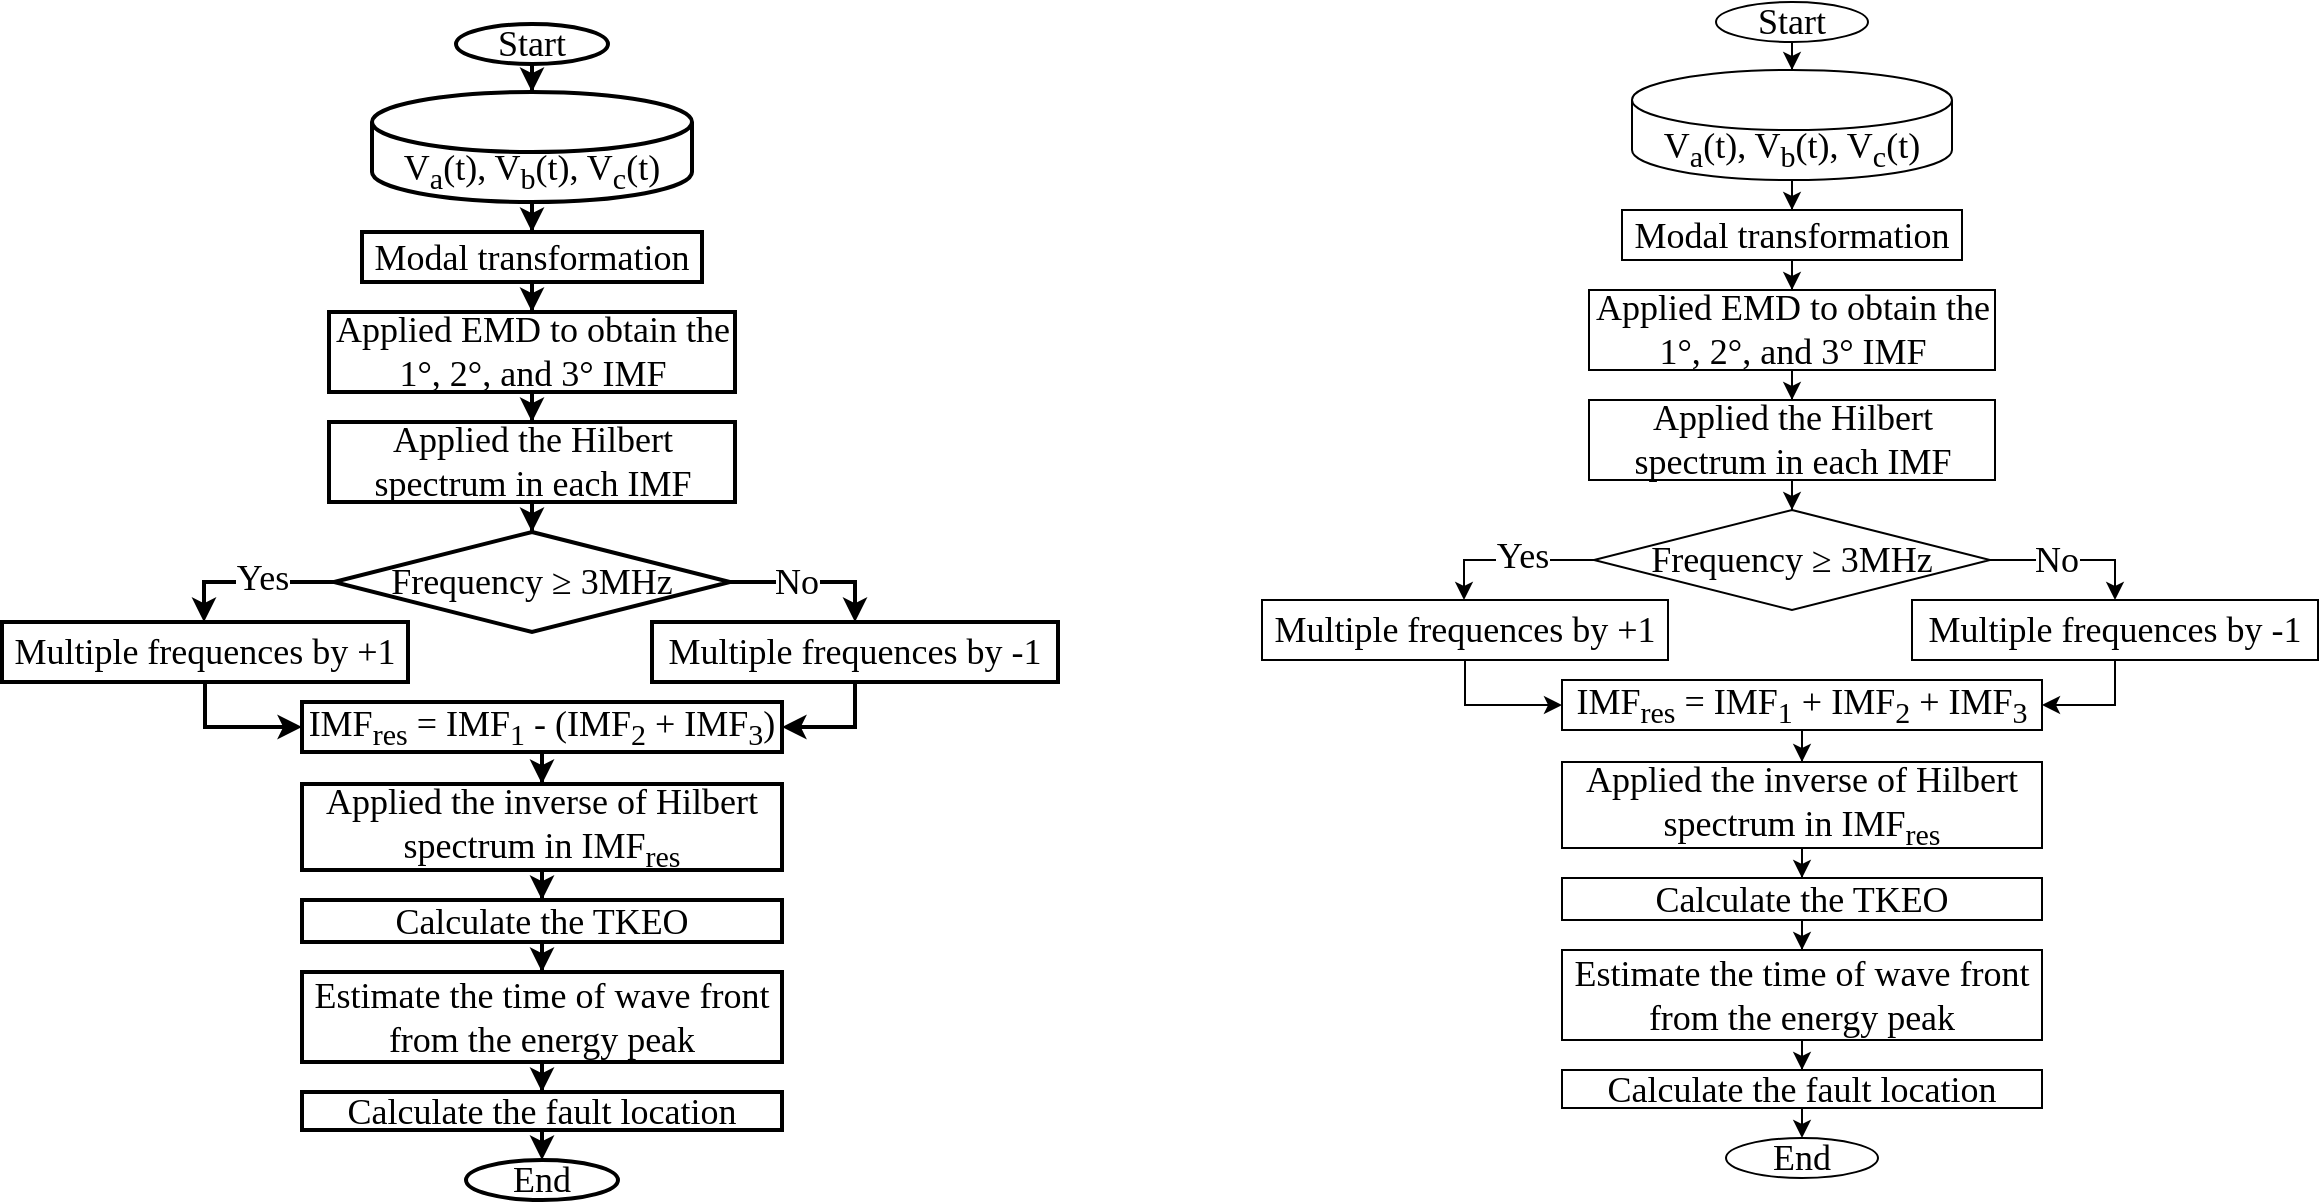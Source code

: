 <mxfile version="24.8.3">
  <diagram name="Página-1" id="0zwEAk_isAbfg22mW7ZQ">
    <mxGraphModel dx="288" dy="160" grid="1" gridSize="5" guides="1" tooltips="1" connect="1" arrows="1" fold="1" page="1" pageScale="1" pageWidth="827" pageHeight="1169" math="0" shadow="0">
      <root>
        <mxCell id="0" />
        <mxCell id="1" parent="0" />
        <mxCell id="dHt0ZBcLm3qYKbVKPIH8-21" value="" style="edgeStyle=orthogonalEdgeStyle;rounded=0;orthogonalLoop=1;jettySize=auto;html=1;strokeWidth=2;" edge="1" parent="1" source="dHt0ZBcLm3qYKbVKPIH8-1" target="dHt0ZBcLm3qYKbVKPIH8-3">
          <mxGeometry relative="1" as="geometry" />
        </mxCell>
        <mxCell id="dHt0ZBcLm3qYKbVKPIH8-1" value="&lt;font style=&quot;font-size: 18px;&quot; face=&quot;Times New Roman&quot;&gt;Start&lt;/font&gt;" style="ellipse;whiteSpace=wrap;html=1;strokeWidth=2;" vertex="1" parent="1">
          <mxGeometry x="522" y="81" width="76" height="20" as="geometry" />
        </mxCell>
        <mxCell id="dHt0ZBcLm3qYKbVKPIH8-22" value="" style="edgeStyle=orthogonalEdgeStyle;rounded=0;orthogonalLoop=1;jettySize=auto;html=1;strokeWidth=2;" edge="1" parent="1" source="dHt0ZBcLm3qYKbVKPIH8-3" target="dHt0ZBcLm3qYKbVKPIH8-4">
          <mxGeometry relative="1" as="geometry" />
        </mxCell>
        <mxCell id="dHt0ZBcLm3qYKbVKPIH8-3" value="&lt;font style=&quot;font-size: 18px;&quot; face=&quot;Times New Roman&quot;&gt;V&lt;sub&gt;a&lt;/sub&gt;(t), V&lt;sub&gt;b&lt;/sub&gt;(t), V&lt;sub&gt;c&lt;/sub&gt;(t)&lt;/font&gt;" style="shape=cylinder3;whiteSpace=wrap;html=1;boundedLbl=1;backgroundOutline=1;size=15;strokeWidth=2;" vertex="1" parent="1">
          <mxGeometry x="480" y="115" width="160" height="55" as="geometry" />
        </mxCell>
        <mxCell id="dHt0ZBcLm3qYKbVKPIH8-24" value="" style="edgeStyle=orthogonalEdgeStyle;rounded=0;orthogonalLoop=1;jettySize=auto;html=1;strokeWidth=2;" edge="1" parent="1" source="dHt0ZBcLm3qYKbVKPIH8-4" target="dHt0ZBcLm3qYKbVKPIH8-5">
          <mxGeometry relative="1" as="geometry" />
        </mxCell>
        <mxCell id="dHt0ZBcLm3qYKbVKPIH8-4" value="&lt;font face=&quot;Times New Roman&quot; style=&quot;font-size: 18px;&quot;&gt;Modal transformation&lt;/font&gt;" style="rounded=0;whiteSpace=wrap;html=1;strokeWidth=2;" vertex="1" parent="1">
          <mxGeometry x="475" y="185" width="170" height="25" as="geometry" />
        </mxCell>
        <mxCell id="dHt0ZBcLm3qYKbVKPIH8-25" value="" style="edgeStyle=orthogonalEdgeStyle;rounded=0;orthogonalLoop=1;jettySize=auto;html=1;strokeWidth=2;" edge="1" parent="1" source="dHt0ZBcLm3qYKbVKPIH8-5" target="dHt0ZBcLm3qYKbVKPIH8-6">
          <mxGeometry relative="1" as="geometry" />
        </mxCell>
        <mxCell id="dHt0ZBcLm3qYKbVKPIH8-5" value="&lt;font face=&quot;Times New Roman&quot; style=&quot;font-size: 18px;&quot;&gt;Applied EMD to obtain the 1°, 2°, and 3° IMF&lt;/font&gt;" style="rounded=0;whiteSpace=wrap;html=1;strokeWidth=2;" vertex="1" parent="1">
          <mxGeometry x="458.5" y="225" width="203" height="40" as="geometry" />
        </mxCell>
        <mxCell id="dHt0ZBcLm3qYKbVKPIH8-26" value="" style="edgeStyle=orthogonalEdgeStyle;rounded=0;orthogonalLoop=1;jettySize=auto;html=1;strokeWidth=2;" edge="1" parent="1" source="dHt0ZBcLm3qYKbVKPIH8-6" target="dHt0ZBcLm3qYKbVKPIH8-16">
          <mxGeometry relative="1" as="geometry" />
        </mxCell>
        <mxCell id="dHt0ZBcLm3qYKbVKPIH8-6" value="&lt;font face=&quot;Times New Roman&quot; style=&quot;font-size: 18px;&quot;&gt;Applied the Hilbert spectrum in each IMF&lt;/font&gt;" style="rounded=0;whiteSpace=wrap;html=1;strokeWidth=2;" vertex="1" parent="1">
          <mxGeometry x="458.5" y="280" width="203" height="40" as="geometry" />
        </mxCell>
        <mxCell id="dHt0ZBcLm3qYKbVKPIH8-29" style="edgeStyle=orthogonalEdgeStyle;rounded=0;orthogonalLoop=1;jettySize=auto;html=1;entryX=0;entryY=0.5;entryDx=0;entryDy=0;strokeWidth=2;" edge="1" parent="1" source="dHt0ZBcLm3qYKbVKPIH8-7" target="dHt0ZBcLm3qYKbVKPIH8-9">
          <mxGeometry relative="1" as="geometry" />
        </mxCell>
        <mxCell id="dHt0ZBcLm3qYKbVKPIH8-7" value="&lt;font face=&quot;Times New Roman&quot; style=&quot;font-size: 18px;&quot;&gt;Multiple frequences by +1&lt;/font&gt;" style="rounded=0;whiteSpace=wrap;html=1;strokeWidth=2;" vertex="1" parent="1">
          <mxGeometry x="295" y="380" width="203" height="30" as="geometry" />
        </mxCell>
        <mxCell id="dHt0ZBcLm3qYKbVKPIH8-30" style="edgeStyle=orthogonalEdgeStyle;rounded=0;orthogonalLoop=1;jettySize=auto;html=1;entryX=1;entryY=0.5;entryDx=0;entryDy=0;strokeWidth=2;" edge="1" parent="1" source="dHt0ZBcLm3qYKbVKPIH8-8" target="dHt0ZBcLm3qYKbVKPIH8-9">
          <mxGeometry relative="1" as="geometry" />
        </mxCell>
        <mxCell id="dHt0ZBcLm3qYKbVKPIH8-8" value="&lt;font face=&quot;Times New Roman&quot; style=&quot;font-size: 18px;&quot;&gt;Multiple frequences by -1&lt;/font&gt;" style="rounded=0;whiteSpace=wrap;html=1;strokeWidth=2;" vertex="1" parent="1">
          <mxGeometry x="620" y="380" width="203" height="30" as="geometry" />
        </mxCell>
        <mxCell id="dHt0ZBcLm3qYKbVKPIH8-31" value="" style="edgeStyle=orthogonalEdgeStyle;rounded=0;orthogonalLoop=1;jettySize=auto;html=1;strokeWidth=2;" edge="1" parent="1" source="dHt0ZBcLm3qYKbVKPIH8-9" target="dHt0ZBcLm3qYKbVKPIH8-10">
          <mxGeometry relative="1" as="geometry" />
        </mxCell>
        <mxCell id="dHt0ZBcLm3qYKbVKPIH8-9" value="&lt;font face=&quot;Times New Roman&quot; style=&quot;font-size: 18px;&quot;&gt;IMF&lt;sub&gt;res&lt;/sub&gt; = IMF&lt;sub&gt;1&lt;/sub&gt; - (IMF&lt;sub&gt;2&lt;/sub&gt; + IMF&lt;sub&gt;3&lt;/sub&gt;)&lt;/font&gt;" style="rounded=0;whiteSpace=wrap;html=1;strokeWidth=2;" vertex="1" parent="1">
          <mxGeometry x="445" y="420" width="240" height="25" as="geometry" />
        </mxCell>
        <mxCell id="dHt0ZBcLm3qYKbVKPIH8-32" value="" style="edgeStyle=orthogonalEdgeStyle;rounded=0;orthogonalLoop=1;jettySize=auto;html=1;strokeWidth=2;" edge="1" parent="1" source="dHt0ZBcLm3qYKbVKPIH8-10" target="dHt0ZBcLm3qYKbVKPIH8-11">
          <mxGeometry relative="1" as="geometry" />
        </mxCell>
        <mxCell id="dHt0ZBcLm3qYKbVKPIH8-10" value="&lt;font face=&quot;Times New Roman&quot; style=&quot;font-size: 18px;&quot;&gt;Applied the inverse of Hilbert spectrum in IMF&lt;sub&gt;res&lt;/sub&gt;&lt;/font&gt;" style="rounded=0;whiteSpace=wrap;html=1;strokeWidth=2;" vertex="1" parent="1">
          <mxGeometry x="445" y="461" width="240" height="43" as="geometry" />
        </mxCell>
        <mxCell id="dHt0ZBcLm3qYKbVKPIH8-33" value="" style="edgeStyle=orthogonalEdgeStyle;rounded=0;orthogonalLoop=1;jettySize=auto;html=1;strokeWidth=2;" edge="1" parent="1" source="dHt0ZBcLm3qYKbVKPIH8-11" target="dHt0ZBcLm3qYKbVKPIH8-12">
          <mxGeometry relative="1" as="geometry" />
        </mxCell>
        <mxCell id="dHt0ZBcLm3qYKbVKPIH8-11" value="&lt;font face=&quot;Times New Roman&quot;&gt;&lt;span style=&quot;font-size: 18px;&quot;&gt;Calculate the TKEO&lt;/span&gt;&lt;/font&gt;" style="rounded=0;whiteSpace=wrap;html=1;strokeWidth=2;" vertex="1" parent="1">
          <mxGeometry x="445" y="519" width="240" height="21" as="geometry" />
        </mxCell>
        <mxCell id="dHt0ZBcLm3qYKbVKPIH8-34" style="edgeStyle=orthogonalEdgeStyle;rounded=0;orthogonalLoop=1;jettySize=auto;html=1;strokeWidth=2;" edge="1" parent="1" source="dHt0ZBcLm3qYKbVKPIH8-12" target="dHt0ZBcLm3qYKbVKPIH8-13">
          <mxGeometry relative="1" as="geometry" />
        </mxCell>
        <mxCell id="dHt0ZBcLm3qYKbVKPIH8-12" value="&lt;font face=&quot;Times New Roman&quot;&gt;&lt;span style=&quot;font-size: 18px;&quot;&gt;Estimate the time of wave front from the energy peak&lt;/span&gt;&lt;/font&gt;" style="rounded=0;whiteSpace=wrap;html=1;strokeWidth=2;" vertex="1" parent="1">
          <mxGeometry x="445" y="555" width="240" height="45" as="geometry" />
        </mxCell>
        <mxCell id="dHt0ZBcLm3qYKbVKPIH8-36" style="edgeStyle=orthogonalEdgeStyle;rounded=0;orthogonalLoop=1;jettySize=auto;html=1;exitX=0.5;exitY=1;exitDx=0;exitDy=0;entryX=0.5;entryY=0;entryDx=0;entryDy=0;strokeWidth=2;" edge="1" parent="1" source="dHt0ZBcLm3qYKbVKPIH8-13" target="dHt0ZBcLm3qYKbVKPIH8-15">
          <mxGeometry relative="1" as="geometry" />
        </mxCell>
        <mxCell id="dHt0ZBcLm3qYKbVKPIH8-13" value="&lt;font face=&quot;Times New Roman&quot;&gt;&lt;span style=&quot;font-size: 18px;&quot;&gt;Calculate the fault location&lt;/span&gt;&lt;/font&gt;" style="rounded=0;whiteSpace=wrap;html=1;strokeWidth=2;" vertex="1" parent="1">
          <mxGeometry x="445" y="615" width="240" height="19" as="geometry" />
        </mxCell>
        <mxCell id="dHt0ZBcLm3qYKbVKPIH8-15" value="&lt;font style=&quot;font-size: 18px;&quot; face=&quot;Times New Roman&quot;&gt;End&lt;/font&gt;" style="ellipse;whiteSpace=wrap;html=1;strokeWidth=2;" vertex="1" parent="1">
          <mxGeometry x="527" y="649" width="76" height="20" as="geometry" />
        </mxCell>
        <mxCell id="dHt0ZBcLm3qYKbVKPIH8-27" value="" style="edgeStyle=orthogonalEdgeStyle;rounded=0;orthogonalLoop=1;jettySize=auto;html=1;strokeWidth=2;" edge="1" parent="1" source="dHt0ZBcLm3qYKbVKPIH8-16" target="dHt0ZBcLm3qYKbVKPIH8-7">
          <mxGeometry relative="1" as="geometry">
            <Array as="points">
              <mxPoint x="396" y="360" />
            </Array>
          </mxGeometry>
        </mxCell>
        <mxCell id="dHt0ZBcLm3qYKbVKPIH8-37" value="&lt;font style=&quot;font-size: 18px;&quot; face=&quot;Times New Roman&quot;&gt;Yes&lt;/font&gt;" style="edgeLabel;html=1;align=center;verticalAlign=middle;resizable=0;points=[];" vertex="1" connectable="0" parent="dHt0ZBcLm3qYKbVKPIH8-27">
          <mxGeometry x="-0.136" y="-2" relative="1" as="geometry">
            <mxPoint as="offset" />
          </mxGeometry>
        </mxCell>
        <mxCell id="dHt0ZBcLm3qYKbVKPIH8-28" style="edgeStyle=orthogonalEdgeStyle;rounded=0;orthogonalLoop=1;jettySize=auto;html=1;exitX=1;exitY=0.5;exitDx=0;exitDy=0;entryX=0.5;entryY=0;entryDx=0;entryDy=0;strokeWidth=2;" edge="1" parent="1" source="dHt0ZBcLm3qYKbVKPIH8-16" target="dHt0ZBcLm3qYKbVKPIH8-8">
          <mxGeometry relative="1" as="geometry" />
        </mxCell>
        <mxCell id="dHt0ZBcLm3qYKbVKPIH8-38" value="&lt;font face=&quot;Times New Roman&quot; style=&quot;font-size: 18px;&quot;&gt;No&lt;/font&gt;" style="edgeLabel;html=1;align=center;verticalAlign=middle;resizable=0;points=[];" vertex="1" connectable="0" parent="dHt0ZBcLm3qYKbVKPIH8-28">
          <mxGeometry x="-0.217" y="-1" relative="1" as="geometry">
            <mxPoint y="-1" as="offset" />
          </mxGeometry>
        </mxCell>
        <mxCell id="dHt0ZBcLm3qYKbVKPIH8-16" value="&lt;font style=&quot;font-size: 18px;&quot; face=&quot;Times New Roman&quot;&gt;Frequency ≥&amp;nbsp;3MHz&lt;/font&gt;" style="rhombus;whiteSpace=wrap;html=1;strokeWidth=2;" vertex="1" parent="1">
          <mxGeometry x="461" y="335" width="198" height="50" as="geometry" />
        </mxCell>
        <mxCell id="dHt0ZBcLm3qYKbVKPIH8-39" value="" style="edgeStyle=orthogonalEdgeStyle;rounded=0;orthogonalLoop=1;jettySize=auto;html=1;strokeWidth=1;" edge="1" parent="1" source="dHt0ZBcLm3qYKbVKPIH8-40" target="dHt0ZBcLm3qYKbVKPIH8-42">
          <mxGeometry relative="1" as="geometry" />
        </mxCell>
        <mxCell id="dHt0ZBcLm3qYKbVKPIH8-40" value="&lt;font style=&quot;font-size: 18px;&quot; face=&quot;Times New Roman&quot;&gt;Start&lt;/font&gt;" style="ellipse;whiteSpace=wrap;html=1;strokeWidth=1;" vertex="1" parent="1">
          <mxGeometry x="1152" y="70" width="76" height="20" as="geometry" />
        </mxCell>
        <mxCell id="dHt0ZBcLm3qYKbVKPIH8-41" value="" style="edgeStyle=orthogonalEdgeStyle;rounded=0;orthogonalLoop=1;jettySize=auto;html=1;strokeWidth=1;" edge="1" parent="1" source="dHt0ZBcLm3qYKbVKPIH8-42" target="dHt0ZBcLm3qYKbVKPIH8-44">
          <mxGeometry relative="1" as="geometry" />
        </mxCell>
        <mxCell id="dHt0ZBcLm3qYKbVKPIH8-42" value="&lt;font style=&quot;font-size: 18px;&quot; face=&quot;Times New Roman&quot;&gt;V&lt;sub&gt;a&lt;/sub&gt;(t), V&lt;sub&gt;b&lt;/sub&gt;(t), V&lt;sub&gt;c&lt;/sub&gt;(t)&lt;/font&gt;" style="shape=cylinder3;whiteSpace=wrap;html=1;boundedLbl=1;backgroundOutline=1;size=15;strokeWidth=1;" vertex="1" parent="1">
          <mxGeometry x="1110" y="104" width="160" height="55" as="geometry" />
        </mxCell>
        <mxCell id="dHt0ZBcLm3qYKbVKPIH8-43" value="" style="edgeStyle=orthogonalEdgeStyle;rounded=0;orthogonalLoop=1;jettySize=auto;html=1;strokeWidth=1;" edge="1" parent="1" source="dHt0ZBcLm3qYKbVKPIH8-44" target="dHt0ZBcLm3qYKbVKPIH8-46">
          <mxGeometry relative="1" as="geometry" />
        </mxCell>
        <mxCell id="dHt0ZBcLm3qYKbVKPIH8-44" value="&lt;font face=&quot;Times New Roman&quot; style=&quot;font-size: 18px;&quot;&gt;Modal transformation&lt;/font&gt;" style="rounded=0;whiteSpace=wrap;html=1;strokeWidth=1;" vertex="1" parent="1">
          <mxGeometry x="1105" y="174" width="170" height="25" as="geometry" />
        </mxCell>
        <mxCell id="dHt0ZBcLm3qYKbVKPIH8-45" value="" style="edgeStyle=orthogonalEdgeStyle;rounded=0;orthogonalLoop=1;jettySize=auto;html=1;strokeWidth=1;" edge="1" parent="1" source="dHt0ZBcLm3qYKbVKPIH8-46" target="dHt0ZBcLm3qYKbVKPIH8-48">
          <mxGeometry relative="1" as="geometry" />
        </mxCell>
        <mxCell id="dHt0ZBcLm3qYKbVKPIH8-46" value="&lt;font face=&quot;Times New Roman&quot; style=&quot;font-size: 18px;&quot;&gt;Applied EMD to obtain the 1°, 2°, and 3° IMF&lt;/font&gt;" style="rounded=0;whiteSpace=wrap;html=1;strokeWidth=1;" vertex="1" parent="1">
          <mxGeometry x="1088.5" y="214" width="203" height="40" as="geometry" />
        </mxCell>
        <mxCell id="dHt0ZBcLm3qYKbVKPIH8-47" value="" style="edgeStyle=orthogonalEdgeStyle;rounded=0;orthogonalLoop=1;jettySize=auto;html=1;strokeWidth=1;" edge="1" parent="1" source="dHt0ZBcLm3qYKbVKPIH8-48" target="dHt0ZBcLm3qYKbVKPIH8-68">
          <mxGeometry relative="1" as="geometry" />
        </mxCell>
        <mxCell id="dHt0ZBcLm3qYKbVKPIH8-48" value="&lt;font face=&quot;Times New Roman&quot; style=&quot;font-size: 18px;&quot;&gt;Applied the Hilbert spectrum in each IMF&lt;/font&gt;" style="rounded=0;whiteSpace=wrap;html=1;strokeWidth=1;" vertex="1" parent="1">
          <mxGeometry x="1088.5" y="269" width="203" height="40" as="geometry" />
        </mxCell>
        <mxCell id="dHt0ZBcLm3qYKbVKPIH8-49" style="edgeStyle=orthogonalEdgeStyle;rounded=0;orthogonalLoop=1;jettySize=auto;html=1;entryX=0;entryY=0.5;entryDx=0;entryDy=0;strokeWidth=1;" edge="1" parent="1" source="dHt0ZBcLm3qYKbVKPIH8-50" target="dHt0ZBcLm3qYKbVKPIH8-54">
          <mxGeometry relative="1" as="geometry" />
        </mxCell>
        <mxCell id="dHt0ZBcLm3qYKbVKPIH8-50" value="&lt;font face=&quot;Times New Roman&quot; style=&quot;font-size: 18px;&quot;&gt;Multiple frequences by +1&lt;/font&gt;" style="rounded=0;whiteSpace=wrap;html=1;strokeWidth=1;" vertex="1" parent="1">
          <mxGeometry x="925" y="369" width="203" height="30" as="geometry" />
        </mxCell>
        <mxCell id="dHt0ZBcLm3qYKbVKPIH8-51" style="edgeStyle=orthogonalEdgeStyle;rounded=0;orthogonalLoop=1;jettySize=auto;html=1;entryX=1;entryY=0.5;entryDx=0;entryDy=0;strokeWidth=1;" edge="1" parent="1" source="dHt0ZBcLm3qYKbVKPIH8-52" target="dHt0ZBcLm3qYKbVKPIH8-54">
          <mxGeometry relative="1" as="geometry" />
        </mxCell>
        <mxCell id="dHt0ZBcLm3qYKbVKPIH8-52" value="&lt;font face=&quot;Times New Roman&quot; style=&quot;font-size: 18px;&quot;&gt;Multiple frequences by -1&lt;/font&gt;" style="rounded=0;whiteSpace=wrap;html=1;strokeWidth=1;" vertex="1" parent="1">
          <mxGeometry x="1250" y="369" width="203" height="30" as="geometry" />
        </mxCell>
        <mxCell id="dHt0ZBcLm3qYKbVKPIH8-53" value="" style="edgeStyle=orthogonalEdgeStyle;rounded=0;orthogonalLoop=1;jettySize=auto;html=1;strokeWidth=1;" edge="1" parent="1" source="dHt0ZBcLm3qYKbVKPIH8-54" target="dHt0ZBcLm3qYKbVKPIH8-56">
          <mxGeometry relative="1" as="geometry" />
        </mxCell>
        <mxCell id="dHt0ZBcLm3qYKbVKPIH8-54" value="&lt;font face=&quot;Times New Roman&quot; style=&quot;font-size: 18px;&quot;&gt;IMF&lt;sub&gt;res&lt;/sub&gt; = IMF&lt;sub&gt;1&lt;/sub&gt;&amp;nbsp;+ IMF&lt;sub&gt;2&lt;/sub&gt; + IMF&lt;sub&gt;3&lt;/sub&gt;&lt;/font&gt;" style="rounded=0;whiteSpace=wrap;html=1;strokeWidth=1;" vertex="1" parent="1">
          <mxGeometry x="1075" y="409" width="240" height="25" as="geometry" />
        </mxCell>
        <mxCell id="dHt0ZBcLm3qYKbVKPIH8-55" value="" style="edgeStyle=orthogonalEdgeStyle;rounded=0;orthogonalLoop=1;jettySize=auto;html=1;strokeWidth=1;" edge="1" parent="1" source="dHt0ZBcLm3qYKbVKPIH8-56" target="dHt0ZBcLm3qYKbVKPIH8-58">
          <mxGeometry relative="1" as="geometry" />
        </mxCell>
        <mxCell id="dHt0ZBcLm3qYKbVKPIH8-56" value="&lt;font face=&quot;Times New Roman&quot; style=&quot;font-size: 18px;&quot;&gt;Applied the inverse of Hilbert spectrum in IMF&lt;sub&gt;res&lt;/sub&gt;&lt;/font&gt;" style="rounded=0;whiteSpace=wrap;html=1;strokeWidth=1;" vertex="1" parent="1">
          <mxGeometry x="1075" y="450" width="240" height="43" as="geometry" />
        </mxCell>
        <mxCell id="dHt0ZBcLm3qYKbVKPIH8-57" value="" style="edgeStyle=orthogonalEdgeStyle;rounded=0;orthogonalLoop=1;jettySize=auto;html=1;strokeWidth=1;" edge="1" parent="1" source="dHt0ZBcLm3qYKbVKPIH8-58" target="dHt0ZBcLm3qYKbVKPIH8-60">
          <mxGeometry relative="1" as="geometry" />
        </mxCell>
        <mxCell id="dHt0ZBcLm3qYKbVKPIH8-58" value="&lt;font face=&quot;Times New Roman&quot;&gt;&lt;span style=&quot;font-size: 18px;&quot;&gt;Calculate the TKEO&lt;/span&gt;&lt;/font&gt;" style="rounded=0;whiteSpace=wrap;html=1;strokeWidth=1;" vertex="1" parent="1">
          <mxGeometry x="1075" y="508" width="240" height="21" as="geometry" />
        </mxCell>
        <mxCell id="dHt0ZBcLm3qYKbVKPIH8-59" style="edgeStyle=orthogonalEdgeStyle;rounded=0;orthogonalLoop=1;jettySize=auto;html=1;strokeWidth=1;" edge="1" parent="1" source="dHt0ZBcLm3qYKbVKPIH8-60" target="dHt0ZBcLm3qYKbVKPIH8-62">
          <mxGeometry relative="1" as="geometry" />
        </mxCell>
        <mxCell id="dHt0ZBcLm3qYKbVKPIH8-60" value="&lt;font face=&quot;Times New Roman&quot;&gt;&lt;span style=&quot;font-size: 18px;&quot;&gt;Estimate the time of wave front from the energy peak&lt;/span&gt;&lt;/font&gt;" style="rounded=0;whiteSpace=wrap;html=1;strokeWidth=1;" vertex="1" parent="1">
          <mxGeometry x="1075" y="544" width="240" height="45" as="geometry" />
        </mxCell>
        <mxCell id="dHt0ZBcLm3qYKbVKPIH8-61" style="edgeStyle=orthogonalEdgeStyle;rounded=0;orthogonalLoop=1;jettySize=auto;html=1;exitX=0.5;exitY=1;exitDx=0;exitDy=0;entryX=0.5;entryY=0;entryDx=0;entryDy=0;strokeWidth=1;" edge="1" parent="1" source="dHt0ZBcLm3qYKbVKPIH8-62" target="dHt0ZBcLm3qYKbVKPIH8-63">
          <mxGeometry relative="1" as="geometry" />
        </mxCell>
        <mxCell id="dHt0ZBcLm3qYKbVKPIH8-62" value="&lt;font face=&quot;Times New Roman&quot;&gt;&lt;span style=&quot;font-size: 18px;&quot;&gt;Calculate the fault location&lt;/span&gt;&lt;/font&gt;" style="rounded=0;whiteSpace=wrap;html=1;strokeWidth=1;" vertex="1" parent="1">
          <mxGeometry x="1075" y="604" width="240" height="19" as="geometry" />
        </mxCell>
        <mxCell id="dHt0ZBcLm3qYKbVKPIH8-63" value="&lt;font style=&quot;font-size: 18px;&quot; face=&quot;Times New Roman&quot;&gt;End&lt;/font&gt;" style="ellipse;whiteSpace=wrap;html=1;strokeWidth=1;" vertex="1" parent="1">
          <mxGeometry x="1157" y="638" width="76" height="20" as="geometry" />
        </mxCell>
        <mxCell id="dHt0ZBcLm3qYKbVKPIH8-64" value="" style="edgeStyle=orthogonalEdgeStyle;rounded=0;orthogonalLoop=1;jettySize=auto;html=1;strokeWidth=1;" edge="1" parent="1" source="dHt0ZBcLm3qYKbVKPIH8-68" target="dHt0ZBcLm3qYKbVKPIH8-50">
          <mxGeometry relative="1" as="geometry">
            <Array as="points">
              <mxPoint x="1026" y="349" />
            </Array>
          </mxGeometry>
        </mxCell>
        <mxCell id="dHt0ZBcLm3qYKbVKPIH8-65" value="&lt;font style=&quot;font-size: 18px;&quot; face=&quot;Times New Roman&quot;&gt;Yes&lt;/font&gt;" style="edgeLabel;html=1;align=center;verticalAlign=middle;resizable=0;points=[];" vertex="1" connectable="0" parent="dHt0ZBcLm3qYKbVKPIH8-64">
          <mxGeometry x="-0.136" y="-2" relative="1" as="geometry">
            <mxPoint as="offset" />
          </mxGeometry>
        </mxCell>
        <mxCell id="dHt0ZBcLm3qYKbVKPIH8-66" style="edgeStyle=orthogonalEdgeStyle;rounded=0;orthogonalLoop=1;jettySize=auto;html=1;exitX=1;exitY=0.5;exitDx=0;exitDy=0;entryX=0.5;entryY=0;entryDx=0;entryDy=0;strokeWidth=1;" edge="1" parent="1" source="dHt0ZBcLm3qYKbVKPIH8-68" target="dHt0ZBcLm3qYKbVKPIH8-52">
          <mxGeometry relative="1" as="geometry" />
        </mxCell>
        <mxCell id="dHt0ZBcLm3qYKbVKPIH8-67" value="&lt;font face=&quot;Times New Roman&quot; style=&quot;font-size: 18px;&quot;&gt;No&lt;/font&gt;" style="edgeLabel;html=1;align=center;verticalAlign=middle;resizable=0;points=[];" vertex="1" connectable="0" parent="dHt0ZBcLm3qYKbVKPIH8-66">
          <mxGeometry x="-0.217" y="-1" relative="1" as="geometry">
            <mxPoint y="-1" as="offset" />
          </mxGeometry>
        </mxCell>
        <mxCell id="dHt0ZBcLm3qYKbVKPIH8-68" value="&lt;font style=&quot;font-size: 18px;&quot; face=&quot;Times New Roman&quot;&gt;Frequency ≥&amp;nbsp;3MHz&lt;/font&gt;" style="rhombus;whiteSpace=wrap;html=1;strokeWidth=1;" vertex="1" parent="1">
          <mxGeometry x="1091" y="324" width="198" height="50" as="geometry" />
        </mxCell>
      </root>
    </mxGraphModel>
  </diagram>
</mxfile>
